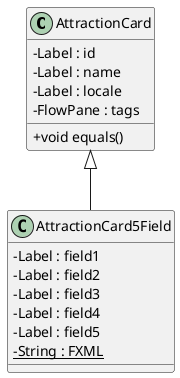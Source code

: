 @startuml
skinparam classAttributeIconSize 0
class AttractionCard {
  -Label : id
  -Label : name
  -Label : locale
  -FlowPane : tags
  +void equals()
}

class AttractionCard5Field {
   -Label : field1
   -Label : field2
   -Label : field3
   -Label : field4
   -Label : field5
   {static} -String : FXML
}


AttractionCard <|-- AttractionCard5Field
@enduml